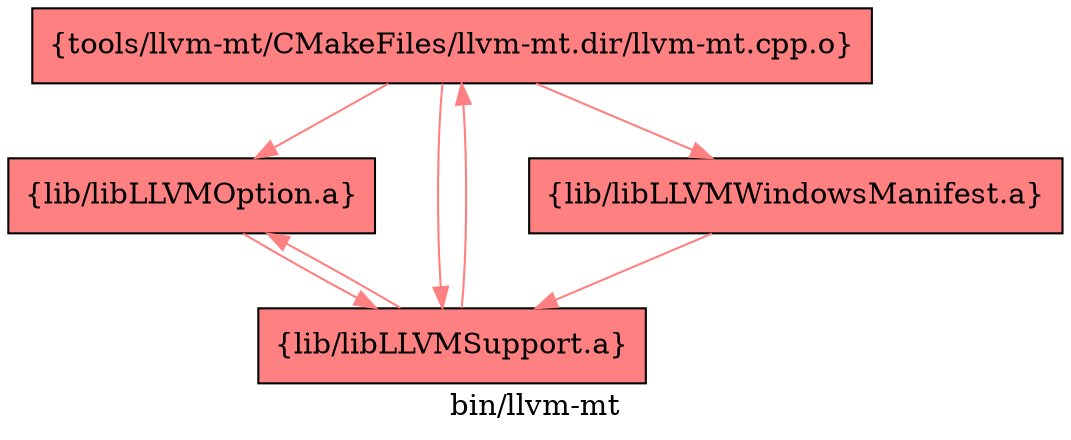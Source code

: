 digraph "bin/llvm-mt" {
	label="bin/llvm-mt";
	{ rank=same; Node0x55da5d523298;  }

	Node0x55da5d523298 [shape=record,shape=box,style=filled,fillcolor="1.000000 0.5 1",group=1,label="{tools/llvm-mt/CMakeFiles/llvm-mt.dir/llvm-mt.cpp.o}"];
	Node0x55da5d523298 -> Node0x55da5d5251d8[color="1.000000 0.5 1"];
	Node0x55da5d523298 -> Node0x55da5d524cd8[color="1.000000 0.5 1"];
	Node0x55da5d523298 -> Node0x55da5d523338[color="1.000000 0.5 1"];
	Node0x55da5d5251d8 [shape=record,shape=box,style=filled,fillcolor="1.000000 0.5 1",group=1,label="{lib/libLLVMOption.a}"];
	Node0x55da5d5251d8 -> Node0x55da5d524cd8[color="1.000000 0.5 1"];
	Node0x55da5d524cd8 [shape=record,shape=box,style=filled,fillcolor="1.000000 0.5 1",group=1,label="{lib/libLLVMSupport.a}"];
	Node0x55da5d524cd8 -> Node0x55da5d523298[color="1.000000 0.5 1"];
	Node0x55da5d524cd8 -> Node0x55da5d5251d8[color="1.000000 0.5 1"];
	Node0x55da5d523338 [shape=record,shape=box,style=filled,fillcolor="1.000000 0.5 1",group=1,label="{lib/libLLVMWindowsManifest.a}"];
	Node0x55da5d523338 -> Node0x55da5d524cd8[color="1.000000 0.5 1"];
}
